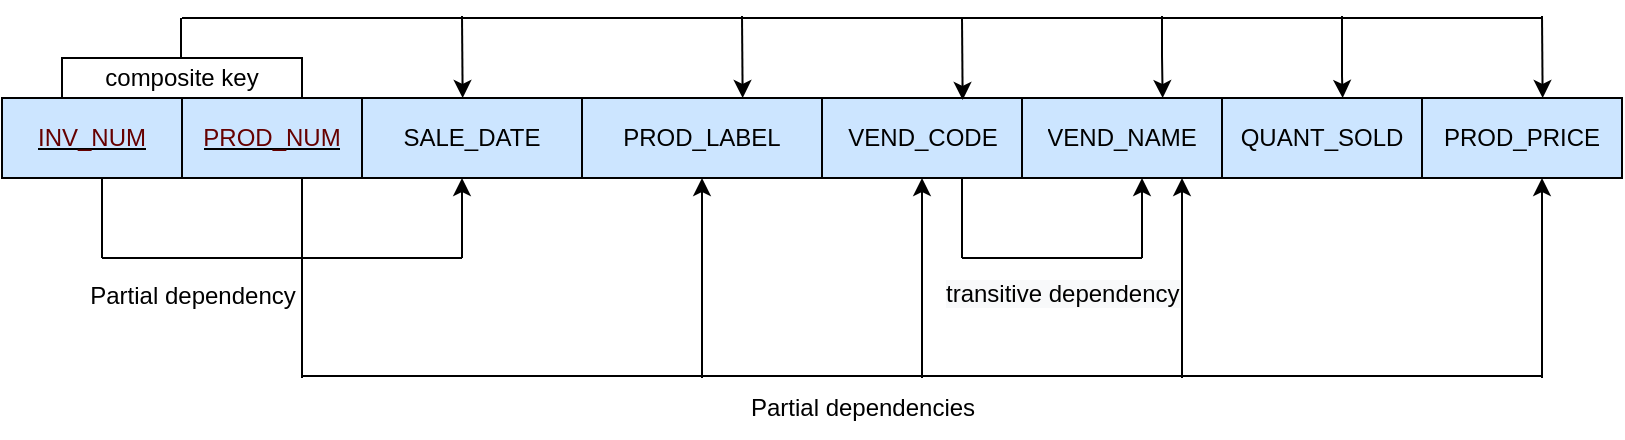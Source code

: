 <mxfile version="20.5.3" type="github" pages="2">
  <diagram id="71rXDyOT7njoL2wSLWTb" name="Page-1">
    <mxGraphModel dx="1165" dy="540" grid="1" gridSize="10" guides="1" tooltips="1" connect="1" arrows="1" fold="1" page="1" pageScale="1" pageWidth="1169" pageHeight="827" math="0" shadow="0">
      <root>
        <mxCell id="0" />
        <mxCell id="1" parent="0" />
        <mxCell id="jh5Hf_G05KwYfKJs7neM-41" value="" style="shape=table;startSize=0;container=1;collapsible=0;childLayout=tableLayout;fillColor=#CCE5FF;" vertex="1" parent="1">
          <mxGeometry x="90" y="300" width="810" height="40" as="geometry" />
        </mxCell>
        <mxCell id="jh5Hf_G05KwYfKJs7neM-42" value="" style="shape=tableRow;horizontal=0;startSize=0;swimlaneHead=0;swimlaneBody=0;top=0;left=0;bottom=0;right=0;collapsible=0;dropTarget=0;fillColor=none;points=[[0,0.5],[1,0.5]];portConstraint=eastwest;" vertex="1" parent="jh5Hf_G05KwYfKJs7neM-41">
          <mxGeometry width="810" height="40" as="geometry" />
        </mxCell>
        <mxCell id="jh5Hf_G05KwYfKJs7neM-43" value="&lt;u&gt;&lt;font color=&quot;#660000&quot;&gt;INV_NUM&lt;/font&gt;&lt;/u&gt;" style="shape=partialRectangle;html=1;whiteSpace=wrap;connectable=0;overflow=hidden;fillColor=none;top=0;left=0;bottom=0;right=0;pointerEvents=1;" vertex="1" parent="jh5Hf_G05KwYfKJs7neM-42">
          <mxGeometry width="90" height="40" as="geometry">
            <mxRectangle width="90" height="40" as="alternateBounds" />
          </mxGeometry>
        </mxCell>
        <mxCell id="jh5Hf_G05KwYfKJs7neM-44" value="&lt;u&gt;&lt;font color=&quot;#660000&quot;&gt;PROD_NUM&lt;/font&gt;&lt;/u&gt;" style="shape=partialRectangle;html=1;whiteSpace=wrap;connectable=0;overflow=hidden;fillColor=none;top=0;left=0;bottom=0;right=0;pointerEvents=1;" vertex="1" parent="jh5Hf_G05KwYfKJs7neM-42">
          <mxGeometry x="90" width="90" height="40" as="geometry">
            <mxRectangle width="90" height="40" as="alternateBounds" />
          </mxGeometry>
        </mxCell>
        <mxCell id="jh5Hf_G05KwYfKJs7neM-45" value="SALE_DATE" style="shape=partialRectangle;html=1;whiteSpace=wrap;connectable=0;overflow=hidden;fillColor=none;top=0;left=0;bottom=0;right=0;pointerEvents=1;" vertex="1" parent="jh5Hf_G05KwYfKJs7neM-42">
          <mxGeometry x="180" width="110" height="40" as="geometry">
            <mxRectangle width="110" height="40" as="alternateBounds" />
          </mxGeometry>
        </mxCell>
        <mxCell id="jh5Hf_G05KwYfKJs7neM-46" value="PROD_LABEL" style="shape=partialRectangle;html=1;whiteSpace=wrap;connectable=0;overflow=hidden;fillColor=none;top=0;left=0;bottom=0;right=0;pointerEvents=1;" vertex="1" parent="jh5Hf_G05KwYfKJs7neM-42">
          <mxGeometry x="290" width="120" height="40" as="geometry">
            <mxRectangle width="120" height="40" as="alternateBounds" />
          </mxGeometry>
        </mxCell>
        <mxCell id="jh5Hf_G05KwYfKJs7neM-47" value="" style="shape=partialRectangle;html=1;whiteSpace=wrap;connectable=0;overflow=hidden;fillColor=none;top=0;left=0;bottom=0;right=0;pointerEvents=1;" vertex="1" parent="jh5Hf_G05KwYfKJs7neM-42">
          <mxGeometry x="410" width="100" height="40" as="geometry">
            <mxRectangle width="100" height="40" as="alternateBounds" />
          </mxGeometry>
        </mxCell>
        <mxCell id="jh5Hf_G05KwYfKJs7neM-48" value="VEND_NAME" style="shape=partialRectangle;html=1;whiteSpace=wrap;connectable=0;overflow=hidden;fillColor=none;top=0;left=0;bottom=0;right=0;pointerEvents=1;" vertex="1" parent="jh5Hf_G05KwYfKJs7neM-42">
          <mxGeometry x="510" width="100" height="40" as="geometry">
            <mxRectangle width="100" height="40" as="alternateBounds" />
          </mxGeometry>
        </mxCell>
        <mxCell id="jh5Hf_G05KwYfKJs7neM-49" value="QUANT_SOLD" style="shape=partialRectangle;html=1;whiteSpace=wrap;connectable=0;overflow=hidden;fillColor=none;top=0;left=0;bottom=0;right=0;pointerEvents=1;" vertex="1" parent="jh5Hf_G05KwYfKJs7neM-42">
          <mxGeometry x="610" width="100" height="40" as="geometry">
            <mxRectangle width="100" height="40" as="alternateBounds" />
          </mxGeometry>
        </mxCell>
        <mxCell id="jh5Hf_G05KwYfKJs7neM-50" value="PROD_PRICE" style="shape=partialRectangle;html=1;whiteSpace=wrap;connectable=0;overflow=hidden;fillColor=none;top=0;left=0;bottom=0;right=0;pointerEvents=1;" vertex="1" parent="jh5Hf_G05KwYfKJs7neM-42">
          <mxGeometry x="710" width="100" height="40" as="geometry">
            <mxRectangle width="100" height="40" as="alternateBounds" />
          </mxGeometry>
        </mxCell>
        <mxCell id="jh5Hf_G05KwYfKJs7neM-51" value="composite key" style="shape=partialRectangle;whiteSpace=wrap;html=1;bottom=1;right=1;left=1;top=0;fillColor=none;routingCenterX=-0.5;direction=west;" vertex="1" parent="1">
          <mxGeometry x="120" y="280" width="120" height="20" as="geometry" />
        </mxCell>
        <mxCell id="jh5Hf_G05KwYfKJs7neM-55" value="" style="endArrow=none;html=1;rounded=0;" edge="1" parent="1">
          <mxGeometry width="50" height="50" relative="1" as="geometry">
            <mxPoint x="180" y="260" as="sourcePoint" />
            <mxPoint x="860" y="260" as="targetPoint" />
          </mxGeometry>
        </mxCell>
        <mxCell id="jh5Hf_G05KwYfKJs7neM-56" value="" style="endArrow=none;html=1;rounded=0;" edge="1" parent="1">
          <mxGeometry width="50" height="50" relative="1" as="geometry">
            <mxPoint x="179.5" y="260" as="sourcePoint" />
            <mxPoint x="180" y="280" as="targetPoint" />
            <Array as="points">
              <mxPoint x="179.5" y="280" />
            </Array>
          </mxGeometry>
        </mxCell>
        <mxCell id="jh5Hf_G05KwYfKJs7neM-59" value="" style="endArrow=classic;html=1;rounded=0;entryX=0.593;entryY=0.025;entryDx=0;entryDy=0;entryPerimeter=0;" edge="1" parent="1" target="jh5Hf_G05KwYfKJs7neM-42">
          <mxGeometry width="50" height="50" relative="1" as="geometry">
            <mxPoint x="570" y="260" as="sourcePoint" />
            <mxPoint x="570" y="290" as="targetPoint" />
          </mxGeometry>
        </mxCell>
        <mxCell id="jh5Hf_G05KwYfKJs7neM-60" value="" style="endArrow=classic;html=1;rounded=0;entryX=0.593;entryY=0.025;entryDx=0;entryDy=0;entryPerimeter=0;" edge="1" parent="1">
          <mxGeometry width="50" height="50" relative="1" as="geometry">
            <mxPoint x="860" y="259" as="sourcePoint" />
            <mxPoint x="860.33" y="300" as="targetPoint" />
          </mxGeometry>
        </mxCell>
        <mxCell id="jh5Hf_G05KwYfKJs7neM-61" value="" style="endArrow=classic;html=1;rounded=0;entryX=0.593;entryY=0.025;entryDx=0;entryDy=0;entryPerimeter=0;" edge="1" parent="1">
          <mxGeometry width="50" height="50" relative="1" as="geometry">
            <mxPoint x="760" y="259" as="sourcePoint" />
            <mxPoint x="760.33" y="300" as="targetPoint" />
            <Array as="points">
              <mxPoint x="760" y="289" />
            </Array>
          </mxGeometry>
        </mxCell>
        <mxCell id="jh5Hf_G05KwYfKJs7neM-62" value="" style="endArrow=classic;html=1;rounded=0;entryX=0.593;entryY=0.025;entryDx=0;entryDy=0;entryPerimeter=0;" edge="1" parent="1">
          <mxGeometry width="50" height="50" relative="1" as="geometry">
            <mxPoint x="670" y="259" as="sourcePoint" />
            <mxPoint x="670.33" y="300" as="targetPoint" />
            <Array as="points">
              <mxPoint x="670" y="279" />
            </Array>
          </mxGeometry>
        </mxCell>
        <mxCell id="jh5Hf_G05KwYfKJs7neM-63" value="" style="endArrow=classic;html=1;rounded=0;entryX=0.593;entryY=0.025;entryDx=0;entryDy=0;entryPerimeter=0;" edge="1" parent="1">
          <mxGeometry width="50" height="50" relative="1" as="geometry">
            <mxPoint x="460" y="259" as="sourcePoint" />
            <mxPoint x="460.33" y="300" as="targetPoint" />
          </mxGeometry>
        </mxCell>
        <mxCell id="jh5Hf_G05KwYfKJs7neM-64" value="" style="endArrow=classic;html=1;rounded=0;entryX=0.593;entryY=0.025;entryDx=0;entryDy=0;entryPerimeter=0;" edge="1" parent="1">
          <mxGeometry width="50" height="50" relative="1" as="geometry">
            <mxPoint x="320" y="259" as="sourcePoint" />
            <mxPoint x="320.33" y="300" as="targetPoint" />
          </mxGeometry>
        </mxCell>
        <mxCell id="jh5Hf_G05KwYfKJs7neM-69" value="" style="endArrow=classic;html=1;rounded=0;elbow=vertical;" edge="1" parent="1">
          <mxGeometry width="50" height="50" relative="1" as="geometry">
            <mxPoint x="660" y="380" as="sourcePoint" />
            <mxPoint x="660" y="340" as="targetPoint" />
          </mxGeometry>
        </mxCell>
        <mxCell id="jh5Hf_G05KwYfKJs7neM-70" value="" style="endArrow=none;html=1;rounded=0;elbow=vertical;" edge="1" parent="1">
          <mxGeometry width="50" height="50" relative="1" as="geometry">
            <mxPoint x="570" y="380" as="sourcePoint" />
            <mxPoint x="570" y="340" as="targetPoint" />
            <Array as="points">
              <mxPoint x="570" y="360" />
            </Array>
          </mxGeometry>
        </mxCell>
        <mxCell id="jh5Hf_G05KwYfKJs7neM-71" value="" style="endArrow=none;html=1;rounded=0;elbow=vertical;" edge="1" parent="1">
          <mxGeometry width="50" height="50" relative="1" as="geometry">
            <mxPoint x="570" y="380" as="sourcePoint" />
            <mxPoint x="660" y="380" as="targetPoint" />
          </mxGeometry>
        </mxCell>
        <mxCell id="jh5Hf_G05KwYfKJs7neM-72" value="" style="endArrow=none;html=1;rounded=0;elbow=vertical;" edge="1" parent="1">
          <mxGeometry width="50" height="50" relative="1" as="geometry">
            <mxPoint x="140" y="380" as="sourcePoint" />
            <mxPoint x="320" y="380" as="targetPoint" />
          </mxGeometry>
        </mxCell>
        <mxCell id="jh5Hf_G05KwYfKJs7neM-73" value="" style="endArrow=classic;html=1;rounded=0;elbow=vertical;" edge="1" parent="1">
          <mxGeometry width="50" height="50" relative="1" as="geometry">
            <mxPoint x="320" y="380" as="sourcePoint" />
            <mxPoint x="320" y="340" as="targetPoint" />
          </mxGeometry>
        </mxCell>
        <mxCell id="jh5Hf_G05KwYfKJs7neM-74" value="" style="endArrow=none;html=1;rounded=0;elbow=vertical;" edge="1" parent="1">
          <mxGeometry width="50" height="50" relative="1" as="geometry">
            <mxPoint x="140" y="380" as="sourcePoint" />
            <mxPoint x="140" y="340" as="targetPoint" />
            <Array as="points">
              <mxPoint x="140" y="360" />
            </Array>
          </mxGeometry>
        </mxCell>
        <mxCell id="jh5Hf_G05KwYfKJs7neM-75" value="" style="endArrow=none;html=1;rounded=0;elbow=vertical;" edge="1" parent="1">
          <mxGeometry width="50" height="50" relative="1" as="geometry">
            <mxPoint x="240" y="439" as="sourcePoint" />
            <mxPoint x="860" y="439" as="targetPoint" />
          </mxGeometry>
        </mxCell>
        <mxCell id="jh5Hf_G05KwYfKJs7neM-77" value="" style="endArrow=none;html=1;rounded=0;elbow=vertical;" edge="1" parent="1">
          <mxGeometry width="50" height="50" relative="1" as="geometry">
            <mxPoint x="240" y="440" as="sourcePoint" />
            <mxPoint x="240" y="340" as="targetPoint" />
          </mxGeometry>
        </mxCell>
        <mxCell id="jh5Hf_G05KwYfKJs7neM-78" value="" style="endArrow=classic;html=1;rounded=0;elbow=vertical;" edge="1" parent="1">
          <mxGeometry width="50" height="50" relative="1" as="geometry">
            <mxPoint x="440" y="440" as="sourcePoint" />
            <mxPoint x="440" y="340" as="targetPoint" />
          </mxGeometry>
        </mxCell>
        <mxCell id="jh5Hf_G05KwYfKJs7neM-80" value="" style="endArrow=classic;html=1;rounded=0;entryX=0.593;entryY=0.025;entryDx=0;entryDy=0;entryPerimeter=0;" edge="1" parent="1">
          <mxGeometry width="50" height="50" relative="1" as="geometry">
            <mxPoint x="550" y="440" as="sourcePoint" />
            <mxPoint x="550" y="340" as="targetPoint" />
            <Array as="points">
              <mxPoint x="550" y="367" />
            </Array>
          </mxGeometry>
        </mxCell>
        <mxCell id="jh5Hf_G05KwYfKJs7neM-83" value="" style="endArrow=classic;html=1;rounded=0;entryX=0.593;entryY=0.025;entryDx=0;entryDy=0;entryPerimeter=0;" edge="1" parent="1">
          <mxGeometry width="50" height="50" relative="1" as="geometry">
            <mxPoint x="860" y="440" as="sourcePoint" />
            <mxPoint x="860" y="340" as="targetPoint" />
            <Array as="points">
              <mxPoint x="860" y="367" />
            </Array>
          </mxGeometry>
        </mxCell>
        <mxCell id="jh5Hf_G05KwYfKJs7neM-84" value="" style="endArrow=classic;html=1;rounded=0;entryX=0.593;entryY=0.025;entryDx=0;entryDy=0;entryPerimeter=0;" edge="1" parent="1">
          <mxGeometry width="50" height="50" relative="1" as="geometry">
            <mxPoint x="680" y="440" as="sourcePoint" />
            <mxPoint x="680" y="340" as="targetPoint" />
            <Array as="points">
              <mxPoint x="680" y="367" />
            </Array>
          </mxGeometry>
        </mxCell>
        <mxCell id="jh5Hf_G05KwYfKJs7neM-85" value="Partial dependency" style="text;html=1;resizable=0;autosize=1;align=center;verticalAlign=middle;points=[];fillColor=none;strokeColor=none;rounded=0;" vertex="1" parent="1">
          <mxGeometry x="120" y="384" width="130" height="30" as="geometry" />
        </mxCell>
        <mxCell id="jh5Hf_G05KwYfKJs7neM-86" value="VEND_CODE" style="text;html=1;resizable=0;autosize=1;align=center;verticalAlign=middle;points=[];fillColor=none;strokeColor=none;rounded=0;" vertex="1" parent="1">
          <mxGeometry x="500" y="305" width="100" height="30" as="geometry" />
        </mxCell>
        <mxCell id="jh5Hf_G05KwYfKJs7neM-87" value="&lt;span style=&quot;color: rgb(0, 0, 0); font-family: Helvetica; font-size: 12px; font-style: normal; font-variant-ligatures: normal; font-variant-caps: normal; font-weight: 400; letter-spacing: normal; orphans: 2; text-align: center; text-indent: 0px; text-transform: none; widows: 2; word-spacing: 0px; -webkit-text-stroke-width: 0px; background-color: rgb(248, 249, 250); text-decoration-thickness: initial; text-decoration-style: initial; text-decoration-color: initial; float: none; display: inline !important;&quot;&gt;transitive dependency&lt;/span&gt;" style="text;whiteSpace=wrap;html=1;fontColor=#660000;" vertex="1" parent="1">
          <mxGeometry x="560" y="384" width="140" height="40" as="geometry" />
        </mxCell>
        <mxCell id="jh5Hf_G05KwYfKJs7neM-89" value="Partial dependencies" style="text;html=1;resizable=0;autosize=1;align=center;verticalAlign=middle;points=[];fillColor=none;strokeColor=none;rounded=0;" vertex="1" parent="1">
          <mxGeometry x="450" y="440" width="140" height="30" as="geometry" />
        </mxCell>
      </root>
    </mxGraphModel>
  </diagram>
  <diagram id="Wfbcd7sR8Cu0FpClHGkK" name="Page-2">
    <mxGraphModel dx="1398" dy="648" grid="1" gridSize="10" guides="1" tooltips="1" connect="1" arrows="1" fold="1" page="1" pageScale="1" pageWidth="1169" pageHeight="827" math="0" shadow="0">
      <root>
        <mxCell id="0" />
        <mxCell id="1" parent="0" />
        <mxCell id="U41GFrFdlKSrM7P1yvKl-1" value="" style="shape=table;startSize=0;container=1;collapsible=0;childLayout=tableLayout;fontColor=#660000;fillColor=#CCE5FF;" vertex="1" parent="1">
          <mxGeometry x="100" y="160" width="390" height="40" as="geometry" />
        </mxCell>
        <mxCell id="U41GFrFdlKSrM7P1yvKl-2" value="" style="shape=tableRow;horizontal=0;startSize=0;swimlaneHead=0;swimlaneBody=0;top=0;left=0;bottom=0;right=0;collapsible=0;dropTarget=0;fillColor=none;points=[[0,0.5],[1,0.5]];portConstraint=eastwest;fontColor=#660000;" vertex="1" parent="U41GFrFdlKSrM7P1yvKl-1">
          <mxGeometry width="390" height="40" as="geometry" />
        </mxCell>
        <mxCell id="U41GFrFdlKSrM7P1yvKl-3" value="&lt;u style=&quot;color: rgb(0, 0, 0);&quot;&gt;&lt;font color=&quot;#660000&quot;&gt;INV_NUM&lt;/font&gt;&lt;/u&gt;" style="shape=partialRectangle;html=1;whiteSpace=wrap;connectable=0;overflow=hidden;fillColor=none;top=0;left=0;bottom=0;right=0;pointerEvents=1;fontColor=#660000;" vertex="1" parent="U41GFrFdlKSrM7P1yvKl-2">
          <mxGeometry width="130" height="40" as="geometry">
            <mxRectangle width="130" height="40" as="alternateBounds" />
          </mxGeometry>
        </mxCell>
        <mxCell id="U41GFrFdlKSrM7P1yvKl-4" value="&lt;u style=&quot;color: rgb(0, 0, 0);&quot;&gt;&lt;font color=&quot;#660000&quot;&gt;PROD_NUM&lt;/font&gt;&lt;/u&gt;" style="shape=partialRectangle;html=1;whiteSpace=wrap;connectable=0;overflow=hidden;fillColor=none;top=0;left=0;bottom=0;right=0;pointerEvents=1;fontColor=#660000;" vertex="1" parent="U41GFrFdlKSrM7P1yvKl-2">
          <mxGeometry x="130" width="130" height="40" as="geometry">
            <mxRectangle width="130" height="40" as="alternateBounds" />
          </mxGeometry>
        </mxCell>
        <mxCell id="U41GFrFdlKSrM7P1yvKl-5" value="&lt;span style=&quot;color: rgb(0, 0, 0);&quot;&gt;SALE_DATE&lt;/span&gt;" style="shape=partialRectangle;html=1;whiteSpace=wrap;connectable=0;overflow=hidden;fillColor=none;top=0;left=0;bottom=0;right=0;pointerEvents=1;fontColor=#660000;" vertex="1" parent="U41GFrFdlKSrM7P1yvKl-2">
          <mxGeometry x="260" width="130" height="40" as="geometry">
            <mxRectangle width="130" height="40" as="alternateBounds" />
          </mxGeometry>
        </mxCell>
        <mxCell id="y9AFgwhQj7BOiKPgdI9T-1" value="composite key" style="shape=partialRectangle;whiteSpace=wrap;html=1;bottom=1;right=1;left=1;top=0;fillColor=none;routingCenterX=-0.5;direction=west;" vertex="1" parent="1">
          <mxGeometry x="180" y="140" width="120" height="20" as="geometry" />
        </mxCell>
        <mxCell id="FyuCoh52Tz-W9yhapsbp-1" value="" style="endArrow=classic;html=1;rounded=0;fontColor=#660000;edgeStyle=orthogonalEdgeStyle;entryX=0.872;entryY=-0.025;entryDx=0;entryDy=0;entryPerimeter=0;" edge="1" parent="1" target="U41GFrFdlKSrM7P1yvKl-2">
          <mxGeometry width="50" height="50" relative="1" as="geometry">
            <mxPoint x="230" y="140" as="sourcePoint" />
            <mxPoint x="500" y="140" as="targetPoint" />
            <Array as="points">
              <mxPoint x="230" y="120" />
              <mxPoint x="440" y="120" />
            </Array>
          </mxGeometry>
        </mxCell>
        <mxCell id="0TsjRmhg-BIWP-5p-VWq-1" value="&lt;font size=&quot;1&quot; color=&quot;#000000&quot;&gt;&lt;b style=&quot;font-size: 15px;&quot;&gt;3NF&lt;/b&gt;&lt;/font&gt;" style="text;html=1;resizable=0;autosize=1;align=center;verticalAlign=middle;points=[];fillColor=none;strokeColor=none;rounded=0;fontColor=#660000;" vertex="1" parent="1">
          <mxGeometry x="300" y="90" width="50" height="30" as="geometry" />
        </mxCell>
      </root>
    </mxGraphModel>
  </diagram>
</mxfile>
